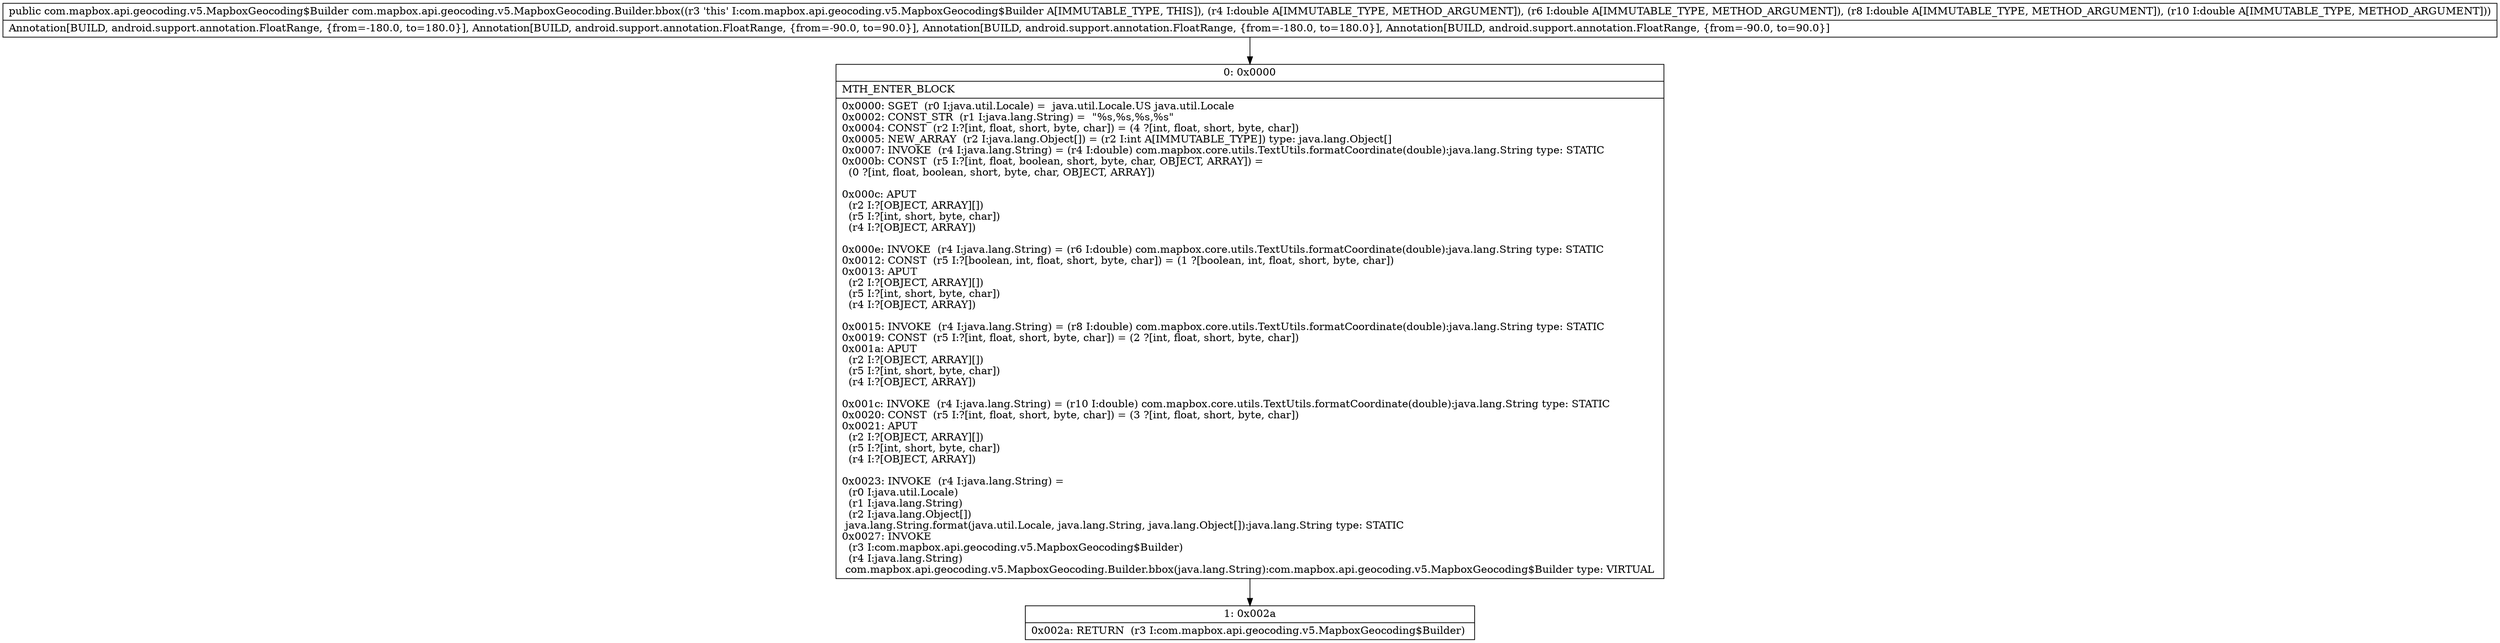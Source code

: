 digraph "CFG forcom.mapbox.api.geocoding.v5.MapboxGeocoding.Builder.bbox(DDDD)Lcom\/mapbox\/api\/geocoding\/v5\/MapboxGeocoding$Builder;" {
Node_0 [shape=record,label="{0\:\ 0x0000|MTH_ENTER_BLOCK\l|0x0000: SGET  (r0 I:java.util.Locale) =  java.util.Locale.US java.util.Locale \l0x0002: CONST_STR  (r1 I:java.lang.String) =  \"%s,%s,%s,%s\" \l0x0004: CONST  (r2 I:?[int, float, short, byte, char]) = (4 ?[int, float, short, byte, char]) \l0x0005: NEW_ARRAY  (r2 I:java.lang.Object[]) = (r2 I:int A[IMMUTABLE_TYPE]) type: java.lang.Object[] \l0x0007: INVOKE  (r4 I:java.lang.String) = (r4 I:double) com.mapbox.core.utils.TextUtils.formatCoordinate(double):java.lang.String type: STATIC \l0x000b: CONST  (r5 I:?[int, float, boolean, short, byte, char, OBJECT, ARRAY]) = \l  (0 ?[int, float, boolean, short, byte, char, OBJECT, ARRAY])\l \l0x000c: APUT  \l  (r2 I:?[OBJECT, ARRAY][])\l  (r5 I:?[int, short, byte, char])\l  (r4 I:?[OBJECT, ARRAY])\l \l0x000e: INVOKE  (r4 I:java.lang.String) = (r6 I:double) com.mapbox.core.utils.TextUtils.formatCoordinate(double):java.lang.String type: STATIC \l0x0012: CONST  (r5 I:?[boolean, int, float, short, byte, char]) = (1 ?[boolean, int, float, short, byte, char]) \l0x0013: APUT  \l  (r2 I:?[OBJECT, ARRAY][])\l  (r5 I:?[int, short, byte, char])\l  (r4 I:?[OBJECT, ARRAY])\l \l0x0015: INVOKE  (r4 I:java.lang.String) = (r8 I:double) com.mapbox.core.utils.TextUtils.formatCoordinate(double):java.lang.String type: STATIC \l0x0019: CONST  (r5 I:?[int, float, short, byte, char]) = (2 ?[int, float, short, byte, char]) \l0x001a: APUT  \l  (r2 I:?[OBJECT, ARRAY][])\l  (r5 I:?[int, short, byte, char])\l  (r4 I:?[OBJECT, ARRAY])\l \l0x001c: INVOKE  (r4 I:java.lang.String) = (r10 I:double) com.mapbox.core.utils.TextUtils.formatCoordinate(double):java.lang.String type: STATIC \l0x0020: CONST  (r5 I:?[int, float, short, byte, char]) = (3 ?[int, float, short, byte, char]) \l0x0021: APUT  \l  (r2 I:?[OBJECT, ARRAY][])\l  (r5 I:?[int, short, byte, char])\l  (r4 I:?[OBJECT, ARRAY])\l \l0x0023: INVOKE  (r4 I:java.lang.String) = \l  (r0 I:java.util.Locale)\l  (r1 I:java.lang.String)\l  (r2 I:java.lang.Object[])\l java.lang.String.format(java.util.Locale, java.lang.String, java.lang.Object[]):java.lang.String type: STATIC \l0x0027: INVOKE  \l  (r3 I:com.mapbox.api.geocoding.v5.MapboxGeocoding$Builder)\l  (r4 I:java.lang.String)\l com.mapbox.api.geocoding.v5.MapboxGeocoding.Builder.bbox(java.lang.String):com.mapbox.api.geocoding.v5.MapboxGeocoding$Builder type: VIRTUAL \l}"];
Node_1 [shape=record,label="{1\:\ 0x002a|0x002a: RETURN  (r3 I:com.mapbox.api.geocoding.v5.MapboxGeocoding$Builder) \l}"];
MethodNode[shape=record,label="{public com.mapbox.api.geocoding.v5.MapboxGeocoding$Builder com.mapbox.api.geocoding.v5.MapboxGeocoding.Builder.bbox((r3 'this' I:com.mapbox.api.geocoding.v5.MapboxGeocoding$Builder A[IMMUTABLE_TYPE, THIS]), (r4 I:double A[IMMUTABLE_TYPE, METHOD_ARGUMENT]), (r6 I:double A[IMMUTABLE_TYPE, METHOD_ARGUMENT]), (r8 I:double A[IMMUTABLE_TYPE, METHOD_ARGUMENT]), (r10 I:double A[IMMUTABLE_TYPE, METHOD_ARGUMENT]))  | Annotation[BUILD, android.support.annotation.FloatRange, \{from=\-180.0, to=180.0\}], Annotation[BUILD, android.support.annotation.FloatRange, \{from=\-90.0, to=90.0\}], Annotation[BUILD, android.support.annotation.FloatRange, \{from=\-180.0, to=180.0\}], Annotation[BUILD, android.support.annotation.FloatRange, \{from=\-90.0, to=90.0\}]\l}"];
MethodNode -> Node_0;
Node_0 -> Node_1;
}

